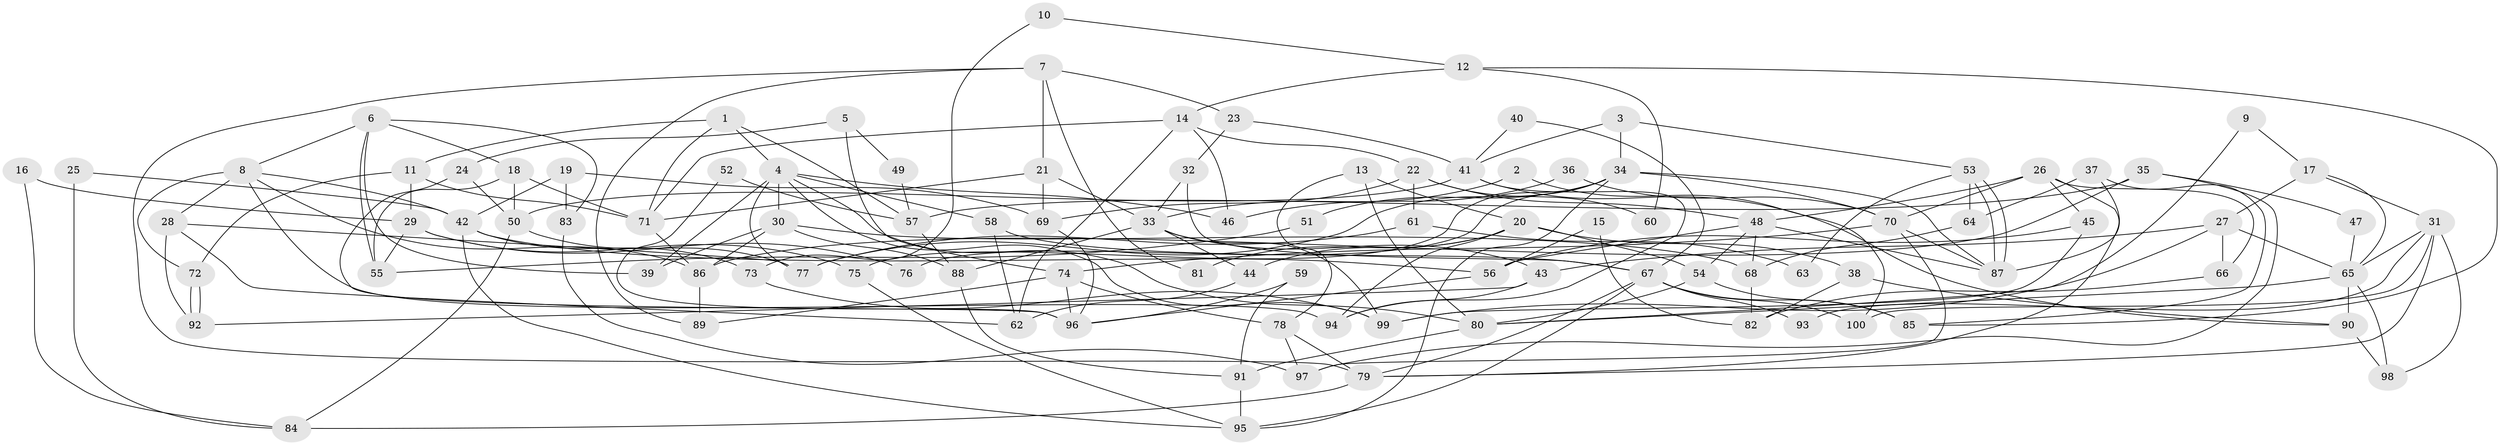 // Generated by graph-tools (version 1.1) at 2025/50/03/09/25 03:50:08]
// undirected, 100 vertices, 200 edges
graph export_dot {
graph [start="1"]
  node [color=gray90,style=filled];
  1;
  2;
  3;
  4;
  5;
  6;
  7;
  8;
  9;
  10;
  11;
  12;
  13;
  14;
  15;
  16;
  17;
  18;
  19;
  20;
  21;
  22;
  23;
  24;
  25;
  26;
  27;
  28;
  29;
  30;
  31;
  32;
  33;
  34;
  35;
  36;
  37;
  38;
  39;
  40;
  41;
  42;
  43;
  44;
  45;
  46;
  47;
  48;
  49;
  50;
  51;
  52;
  53;
  54;
  55;
  56;
  57;
  58;
  59;
  60;
  61;
  62;
  63;
  64;
  65;
  66;
  67;
  68;
  69;
  70;
  71;
  72;
  73;
  74;
  75;
  76;
  77;
  78;
  79;
  80;
  81;
  82;
  83;
  84;
  85;
  86;
  87;
  88;
  89;
  90;
  91;
  92;
  93;
  94;
  95;
  96;
  97;
  98;
  99;
  100;
  1 -- 57;
  1 -- 71;
  1 -- 4;
  1 -- 11;
  2 -- 33;
  2 -- 100;
  3 -- 34;
  3 -- 53;
  3 -- 41;
  4 -- 99;
  4 -- 30;
  4 -- 39;
  4 -- 46;
  4 -- 58;
  4 -- 77;
  4 -- 80;
  5 -- 24;
  5 -- 74;
  5 -- 49;
  6 -- 8;
  6 -- 83;
  6 -- 18;
  6 -- 39;
  6 -- 55;
  7 -- 79;
  7 -- 89;
  7 -- 21;
  7 -- 23;
  7 -- 81;
  8 -- 86;
  8 -- 72;
  8 -- 28;
  8 -- 42;
  8 -- 94;
  9 -- 80;
  9 -- 17;
  10 -- 12;
  10 -- 73;
  11 -- 71;
  11 -- 29;
  11 -- 72;
  12 -- 14;
  12 -- 85;
  12 -- 60;
  13 -- 20;
  13 -- 80;
  13 -- 78;
  14 -- 62;
  14 -- 22;
  14 -- 46;
  14 -- 71;
  15 -- 56;
  15 -- 82;
  16 -- 84;
  16 -- 29;
  17 -- 65;
  17 -- 27;
  17 -- 31;
  18 -- 50;
  18 -- 55;
  18 -- 71;
  19 -- 69;
  19 -- 42;
  19 -- 83;
  20 -- 94;
  20 -- 44;
  20 -- 38;
  20 -- 54;
  20 -- 81;
  21 -- 71;
  21 -- 33;
  21 -- 69;
  22 -- 69;
  22 -- 48;
  22 -- 60;
  22 -- 61;
  23 -- 41;
  23 -- 32;
  24 -- 96;
  24 -- 50;
  25 -- 84;
  25 -- 42;
  26 -- 48;
  26 -- 70;
  26 -- 45;
  26 -- 66;
  26 -- 79;
  27 -- 99;
  27 -- 43;
  27 -- 65;
  27 -- 66;
  28 -- 92;
  28 -- 62;
  28 -- 77;
  29 -- 55;
  29 -- 75;
  29 -- 76;
  30 -- 39;
  30 -- 68;
  30 -- 86;
  30 -- 88;
  31 -- 65;
  31 -- 79;
  31 -- 93;
  31 -- 98;
  31 -- 100;
  32 -- 67;
  32 -- 33;
  33 -- 43;
  33 -- 44;
  33 -- 88;
  33 -- 99;
  34 -- 77;
  34 -- 75;
  34 -- 51;
  34 -- 70;
  34 -- 76;
  34 -- 87;
  34 -- 95;
  35 -- 86;
  35 -- 97;
  35 -- 47;
  35 -- 57;
  36 -- 46;
  36 -- 70;
  37 -- 85;
  37 -- 87;
  37 -- 64;
  38 -- 82;
  38 -- 90;
  40 -- 67;
  40 -- 41;
  41 -- 90;
  41 -- 50;
  41 -- 94;
  42 -- 95;
  42 -- 56;
  42 -- 73;
  43 -- 94;
  43 -- 92;
  44 -- 62;
  45 -- 56;
  45 -- 99;
  47 -- 65;
  48 -- 87;
  48 -- 54;
  48 -- 56;
  48 -- 68;
  49 -- 57;
  50 -- 77;
  50 -- 84;
  51 -- 55;
  52 -- 57;
  52 -- 96;
  53 -- 87;
  53 -- 87;
  53 -- 64;
  53 -- 63;
  54 -- 80;
  54 -- 85;
  56 -- 96;
  57 -- 88;
  58 -- 67;
  58 -- 62;
  59 -- 96;
  59 -- 91;
  61 -- 77;
  61 -- 63;
  64 -- 68;
  65 -- 98;
  65 -- 80;
  65 -- 90;
  66 -- 82;
  67 -- 95;
  67 -- 79;
  67 -- 85;
  67 -- 93;
  67 -- 100;
  68 -- 82;
  69 -- 96;
  70 -- 87;
  70 -- 74;
  70 -- 97;
  71 -- 86;
  72 -- 92;
  72 -- 92;
  73 -- 99;
  74 -- 78;
  74 -- 89;
  74 -- 96;
  75 -- 95;
  78 -- 79;
  78 -- 97;
  79 -- 84;
  80 -- 91;
  83 -- 97;
  86 -- 89;
  88 -- 91;
  90 -- 98;
  91 -- 95;
}
